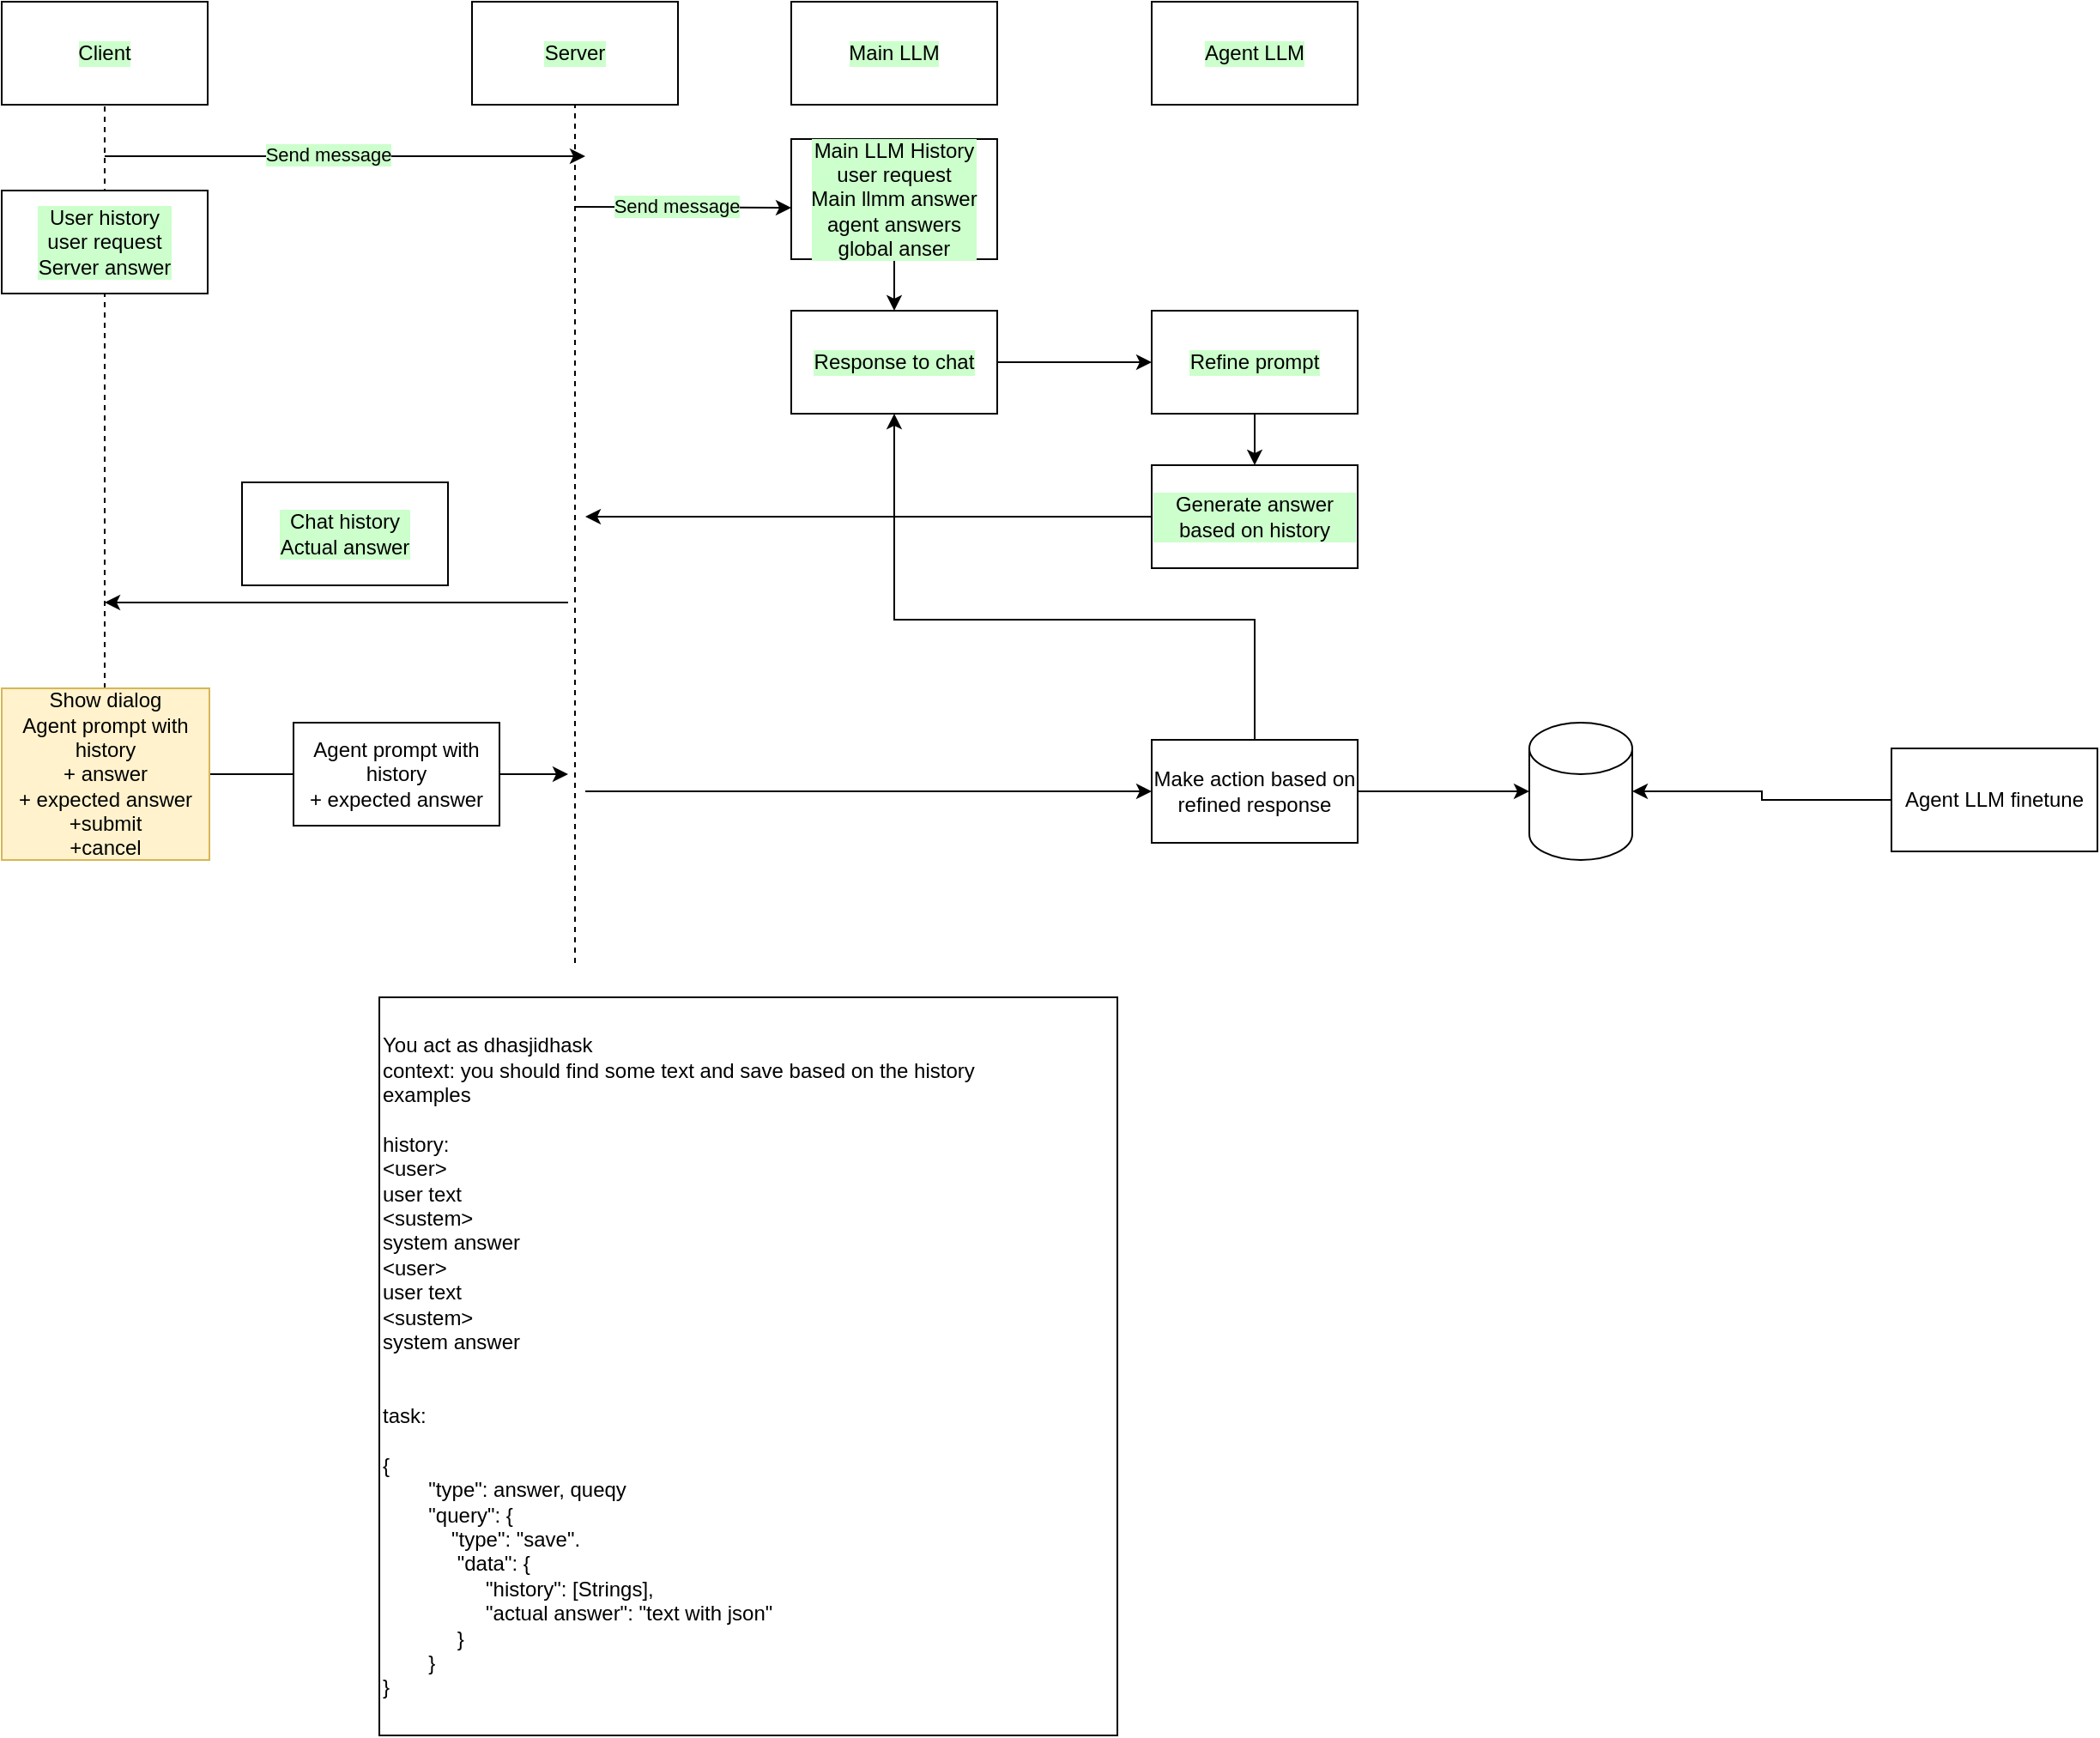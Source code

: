 <mxfile version="20.7.4" type="device"><diagram id="UT25OOIBniijDN1ReOt_" name="Страница 1"><mxGraphModel dx="1216" dy="752" grid="1" gridSize="10" guides="1" tooltips="1" connect="1" arrows="1" fold="1" page="1" pageScale="1" pageWidth="827" pageHeight="1169" math="0" shadow="0"><root><mxCell id="0"/><mxCell id="1" parent="0"/><mxCell id="XE6gu-rpJ0bMh7vrxDdp-1" value="Client" style="rounded=0;whiteSpace=wrap;html=1;labelBackgroundColor=#CCFFCC;" vertex="1" parent="1"><mxGeometry x="80" y="120" width="120" height="60" as="geometry"/></mxCell><mxCell id="XE6gu-rpJ0bMh7vrxDdp-2" value="Server" style="rounded=0;whiteSpace=wrap;html=1;labelBackgroundColor=#CCFFCC;" vertex="1" parent="1"><mxGeometry x="354" y="120" width="120" height="60" as="geometry"/></mxCell><mxCell id="XE6gu-rpJ0bMh7vrxDdp-3" value="" style="endArrow=none;dashed=1;html=1;rounded=0;entryX=0.5;entryY=1;entryDx=0;entryDy=0;" edge="1" parent="1" target="XE6gu-rpJ0bMh7vrxDdp-1"><mxGeometry width="50" height="50" relative="1" as="geometry"><mxPoint x="140" y="520" as="sourcePoint"/><mxPoint x="440" y="210" as="targetPoint"/></mxGeometry></mxCell><mxCell id="XE6gu-rpJ0bMh7vrxDdp-4" value="" style="endArrow=none;dashed=1;html=1;rounded=0;entryX=0.5;entryY=1;entryDx=0;entryDy=0;" edge="1" parent="1"><mxGeometry width="50" height="50" relative="1" as="geometry"><mxPoint x="414" y="680" as="sourcePoint"/><mxPoint x="414" y="180" as="targetPoint"/></mxGeometry></mxCell><mxCell id="XE6gu-rpJ0bMh7vrxDdp-5" value="" style="endArrow=classic;html=1;rounded=0;labelBackgroundColor=#CCFFCC;" edge="1" parent="1"><mxGeometry width="50" height="50" relative="1" as="geometry"><mxPoint x="140" y="210" as="sourcePoint"/><mxPoint x="420" y="210" as="targetPoint"/></mxGeometry></mxCell><mxCell id="XE6gu-rpJ0bMh7vrxDdp-6" value="Send message" style="edgeLabel;html=1;align=center;verticalAlign=middle;resizable=0;points=[];labelBackgroundColor=#CCFFCC;" vertex="1" connectable="0" parent="XE6gu-rpJ0bMh7vrxDdp-5"><mxGeometry x="-0.074" y="1" relative="1" as="geometry"><mxPoint as="offset"/></mxGeometry></mxCell><mxCell id="XE6gu-rpJ0bMh7vrxDdp-7" value="Main LLM" style="rounded=0;whiteSpace=wrap;html=1;labelBackgroundColor=#CCFFCC;" vertex="1" parent="1"><mxGeometry x="540" y="120" width="120" height="60" as="geometry"/></mxCell><mxCell id="XE6gu-rpJ0bMh7vrxDdp-16" style="edgeStyle=orthogonalEdgeStyle;rounded=0;orthogonalLoop=1;jettySize=auto;html=1;exitX=0.5;exitY=1;exitDx=0;exitDy=0;entryX=0.5;entryY=0;entryDx=0;entryDy=0;labelBackgroundColor=#CCFFCC;" edge="1" parent="1" source="XE6gu-rpJ0bMh7vrxDdp-8" target="XE6gu-rpJ0bMh7vrxDdp-11"><mxGeometry relative="1" as="geometry"/></mxCell><mxCell id="XE6gu-rpJ0bMh7vrxDdp-8" value="Main LLM History&lt;br&gt;user request&lt;br&gt;Main llmm answer&lt;br&gt;agent answers&lt;br&gt;global anser" style="rounded=0;whiteSpace=wrap;html=1;labelBackgroundColor=#CCFFCC;" vertex="1" parent="1"><mxGeometry x="540" y="200" width="120" height="70" as="geometry"/></mxCell><mxCell id="XE6gu-rpJ0bMh7vrxDdp-9" value="" style="endArrow=classic;html=1;rounded=0;labelBackgroundColor=#CCFFCC;" edge="1" parent="1"><mxGeometry width="50" height="50" relative="1" as="geometry"><mxPoint x="414" y="239.5" as="sourcePoint"/><mxPoint x="540" y="240" as="targetPoint"/></mxGeometry></mxCell><mxCell id="XE6gu-rpJ0bMh7vrxDdp-10" value="Send message" style="edgeLabel;html=1;align=center;verticalAlign=middle;resizable=0;points=[];labelBackgroundColor=#CCFFCC;" vertex="1" connectable="0" parent="XE6gu-rpJ0bMh7vrxDdp-9"><mxGeometry x="-0.074" y="1" relative="1" as="geometry"><mxPoint as="offset"/></mxGeometry></mxCell><mxCell id="XE6gu-rpJ0bMh7vrxDdp-15" style="edgeStyle=orthogonalEdgeStyle;rounded=0;orthogonalLoop=1;jettySize=auto;html=1;exitX=1;exitY=0.5;exitDx=0;exitDy=0;entryX=0;entryY=0.5;entryDx=0;entryDy=0;labelBackgroundColor=#CCFFCC;" edge="1" parent="1" source="XE6gu-rpJ0bMh7vrxDdp-11" target="XE6gu-rpJ0bMh7vrxDdp-14"><mxGeometry relative="1" as="geometry"/></mxCell><mxCell id="XE6gu-rpJ0bMh7vrxDdp-11" value="Response to chat" style="rounded=0;whiteSpace=wrap;html=1;labelBackgroundColor=#CCFFCC;" vertex="1" parent="1"><mxGeometry x="540" y="300" width="120" height="60" as="geometry"/></mxCell><mxCell id="XE6gu-rpJ0bMh7vrxDdp-12" value="Agent LLM" style="rounded=0;whiteSpace=wrap;html=1;labelBackgroundColor=#CCFFCC;" vertex="1" parent="1"><mxGeometry x="750" y="120" width="120" height="60" as="geometry"/></mxCell><mxCell id="XE6gu-rpJ0bMh7vrxDdp-18" style="edgeStyle=orthogonalEdgeStyle;rounded=0;orthogonalLoop=1;jettySize=auto;html=1;exitX=0.5;exitY=1;exitDx=0;exitDy=0;entryX=0.5;entryY=0;entryDx=0;entryDy=0;labelBackgroundColor=#CCFFCC;" edge="1" parent="1" source="XE6gu-rpJ0bMh7vrxDdp-14" target="XE6gu-rpJ0bMh7vrxDdp-17"><mxGeometry relative="1" as="geometry"/></mxCell><mxCell id="XE6gu-rpJ0bMh7vrxDdp-14" value="Refine prompt" style="rounded=0;whiteSpace=wrap;html=1;labelBackgroundColor=#CCFFCC;" vertex="1" parent="1"><mxGeometry x="750" y="300" width="120" height="60" as="geometry"/></mxCell><mxCell id="XE6gu-rpJ0bMh7vrxDdp-19" style="edgeStyle=orthogonalEdgeStyle;rounded=0;orthogonalLoop=1;jettySize=auto;html=1;exitX=0;exitY=0.5;exitDx=0;exitDy=0;labelBackgroundColor=#CCFFCC;" edge="1" parent="1" source="XE6gu-rpJ0bMh7vrxDdp-17"><mxGeometry relative="1" as="geometry"><mxPoint x="420" y="420" as="targetPoint"/></mxGeometry></mxCell><mxCell id="XE6gu-rpJ0bMh7vrxDdp-17" value="Generate answer based on history" style="rounded=0;whiteSpace=wrap;html=1;labelBackgroundColor=#CCFFCC;" vertex="1" parent="1"><mxGeometry x="750" y="390" width="120" height="60" as="geometry"/></mxCell><mxCell id="XE6gu-rpJ0bMh7vrxDdp-20" value="" style="endArrow=classic;html=1;rounded=0;labelBackgroundColor=#CCFFCC;" edge="1" parent="1"><mxGeometry width="50" height="50" relative="1" as="geometry"><mxPoint x="410" y="470" as="sourcePoint"/><mxPoint x="140" y="470" as="targetPoint"/></mxGeometry></mxCell><mxCell id="XE6gu-rpJ0bMh7vrxDdp-22" value="Chat history&lt;br&gt;Actual answer" style="rounded=0;whiteSpace=wrap;html=1;labelBackgroundColor=#CCFFCC;" vertex="1" parent="1"><mxGeometry x="220" y="400" width="120" height="60" as="geometry"/></mxCell><mxCell id="XE6gu-rpJ0bMh7vrxDdp-27" style="edgeStyle=orthogonalEdgeStyle;rounded=0;orthogonalLoop=1;jettySize=auto;html=1;exitX=1;exitY=0.5;exitDx=0;exitDy=0;" edge="1" parent="1" source="XE6gu-rpJ0bMh7vrxDdp-24"><mxGeometry relative="1" as="geometry"><mxPoint x="410" y="570" as="targetPoint"/></mxGeometry></mxCell><mxCell id="XE6gu-rpJ0bMh7vrxDdp-24" value="Show dialog&lt;br&gt;Agent prompt with history&lt;br&gt;+ answer&lt;br&gt;+ expected answer&lt;br&gt;+submit&lt;br&gt;+cancel" style="rounded=0;whiteSpace=wrap;html=1;fillColor=#fff2cc;strokeColor=#d6b656;" vertex="1" parent="1"><mxGeometry x="80" y="520" width="121" height="100" as="geometry"/></mxCell><mxCell id="XE6gu-rpJ0bMh7vrxDdp-25" value="User history&lt;br&gt;user request&lt;br&gt;Server answer" style="rounded=0;whiteSpace=wrap;html=1;labelBackgroundColor=#CCFFCC;" vertex="1" parent="1"><mxGeometry x="80" y="230" width="120" height="60" as="geometry"/></mxCell><mxCell id="XE6gu-rpJ0bMh7vrxDdp-29" value="Agent prompt with history&lt;br style=&quot;border-color: var(--border-color);&quot;&gt;+ expected answer" style="rounded=0;whiteSpace=wrap;html=1;" vertex="1" parent="1"><mxGeometry x="250" y="540" width="120" height="60" as="geometry"/></mxCell><mxCell id="XE6gu-rpJ0bMh7vrxDdp-30" value="" style="shape=cylinder3;whiteSpace=wrap;html=1;boundedLbl=1;backgroundOutline=1;size=15;" vertex="1" parent="1"><mxGeometry x="970" y="540" width="60" height="80" as="geometry"/></mxCell><mxCell id="XE6gu-rpJ0bMh7vrxDdp-34" style="edgeStyle=orthogonalEdgeStyle;rounded=0;orthogonalLoop=1;jettySize=auto;html=1;exitX=0.5;exitY=0;exitDx=0;exitDy=0;" edge="1" parent="1" source="XE6gu-rpJ0bMh7vrxDdp-32" target="XE6gu-rpJ0bMh7vrxDdp-11"><mxGeometry relative="1" as="geometry"><Array as="points"><mxPoint x="810" y="480"/><mxPoint x="600" y="480"/></Array></mxGeometry></mxCell><mxCell id="XE6gu-rpJ0bMh7vrxDdp-35" style="edgeStyle=orthogonalEdgeStyle;rounded=0;orthogonalLoop=1;jettySize=auto;html=1;exitX=1;exitY=0.5;exitDx=0;exitDy=0;" edge="1" parent="1" source="XE6gu-rpJ0bMh7vrxDdp-32" target="XE6gu-rpJ0bMh7vrxDdp-30"><mxGeometry relative="1" as="geometry"/></mxCell><mxCell id="XE6gu-rpJ0bMh7vrxDdp-32" value="Make action based on refined response" style="rounded=0;whiteSpace=wrap;html=1;" vertex="1" parent="1"><mxGeometry x="750" y="550" width="120" height="60" as="geometry"/></mxCell><mxCell id="XE6gu-rpJ0bMh7vrxDdp-33" value="" style="endArrow=classic;html=1;rounded=0;entryX=0;entryY=0.5;entryDx=0;entryDy=0;" edge="1" parent="1" target="XE6gu-rpJ0bMh7vrxDdp-32"><mxGeometry width="50" height="50" relative="1" as="geometry"><mxPoint x="420" y="580" as="sourcePoint"/><mxPoint x="520" y="420" as="targetPoint"/></mxGeometry></mxCell><mxCell id="XE6gu-rpJ0bMh7vrxDdp-37" style="edgeStyle=orthogonalEdgeStyle;rounded=0;orthogonalLoop=1;jettySize=auto;html=1;exitX=0;exitY=0.5;exitDx=0;exitDy=0;entryX=1;entryY=0.5;entryDx=0;entryDy=0;entryPerimeter=0;labelBackgroundColor=#CCFFCC;" edge="1" parent="1" source="XE6gu-rpJ0bMh7vrxDdp-36" target="XE6gu-rpJ0bMh7vrxDdp-30"><mxGeometry relative="1" as="geometry"/></mxCell><mxCell id="XE6gu-rpJ0bMh7vrxDdp-36" value="Agent LLM finetune" style="rounded=0;whiteSpace=wrap;html=1;labelBackgroundColor=none;" vertex="1" parent="1"><mxGeometry x="1181" y="555" width="120" height="60" as="geometry"/></mxCell><mxCell id="XE6gu-rpJ0bMh7vrxDdp-38" value="You act as dhasjidhask&lt;br&gt;context: you should find some text and save based on the history&lt;br&gt;examples&lt;br&gt;&lt;br&gt;history:&lt;br&gt;&amp;lt;user&amp;gt;&lt;br&gt;user text&lt;br&gt;&amp;lt;sustem&amp;gt;&lt;br&gt;system answer&lt;br&gt;&amp;lt;user&amp;gt;&lt;br style=&quot;border-color: var(--border-color);&quot;&gt;user text&lt;br style=&quot;border-color: var(--border-color);&quot;&gt;&amp;lt;sustem&amp;gt;&lt;br style=&quot;border-color: var(--border-color);&quot;&gt;system answer&lt;br&gt;&lt;br&gt;&lt;br&gt;task:&lt;br&gt;&lt;br&gt;{&lt;br&gt;&lt;span style=&quot;white-space: pre;&quot;&gt;&#9;&lt;/span&gt;&quot;type&quot;: answer, queqy&lt;br&gt;&lt;span style=&quot;white-space: pre;&quot;&gt;&#9;&lt;/span&gt;&quot;query&quot;: {&lt;br&gt;&lt;span style=&quot;white-space: pre;&quot;&gt;&#9;&lt;/span&gt;&amp;nbsp; &amp;nbsp; &quot;type&quot;: &quot;save&quot;.&lt;br&gt;&lt;span style=&quot;white-space: pre;&quot;&gt;&#9;&lt;/span&gt;&amp;nbsp; &amp;nbsp; &amp;nbsp;&quot;data&quot;: {&lt;br&gt;&amp;nbsp; &amp;nbsp; &amp;nbsp; &amp;nbsp; &amp;nbsp; &amp;nbsp; &amp;nbsp; &amp;nbsp; &amp;nbsp; &quot;history&quot;: [Strings],&lt;br&gt;&amp;nbsp; &amp;nbsp; &amp;nbsp; &amp;nbsp; &amp;nbsp; &amp;nbsp; &amp;nbsp; &amp;nbsp; &amp;nbsp; &quot;actual answer&quot;: &quot;text with json&quot;&amp;nbsp;&lt;br&gt;&lt;span style=&quot;white-space: pre;&quot;&gt;&#9;&lt;/span&gt;&amp;nbsp; &amp;nbsp; &amp;nbsp;}&lt;br&gt;&lt;span style=&quot;white-space: pre;&quot;&gt;&#9;&lt;/span&gt;}&lt;br&gt;}" style="whiteSpace=wrap;html=1;labelBackgroundColor=none;align=left;" vertex="1" parent="1"><mxGeometry x="300" y="700" width="430" height="430" as="geometry"/></mxCell></root></mxGraphModel></diagram></mxfile>